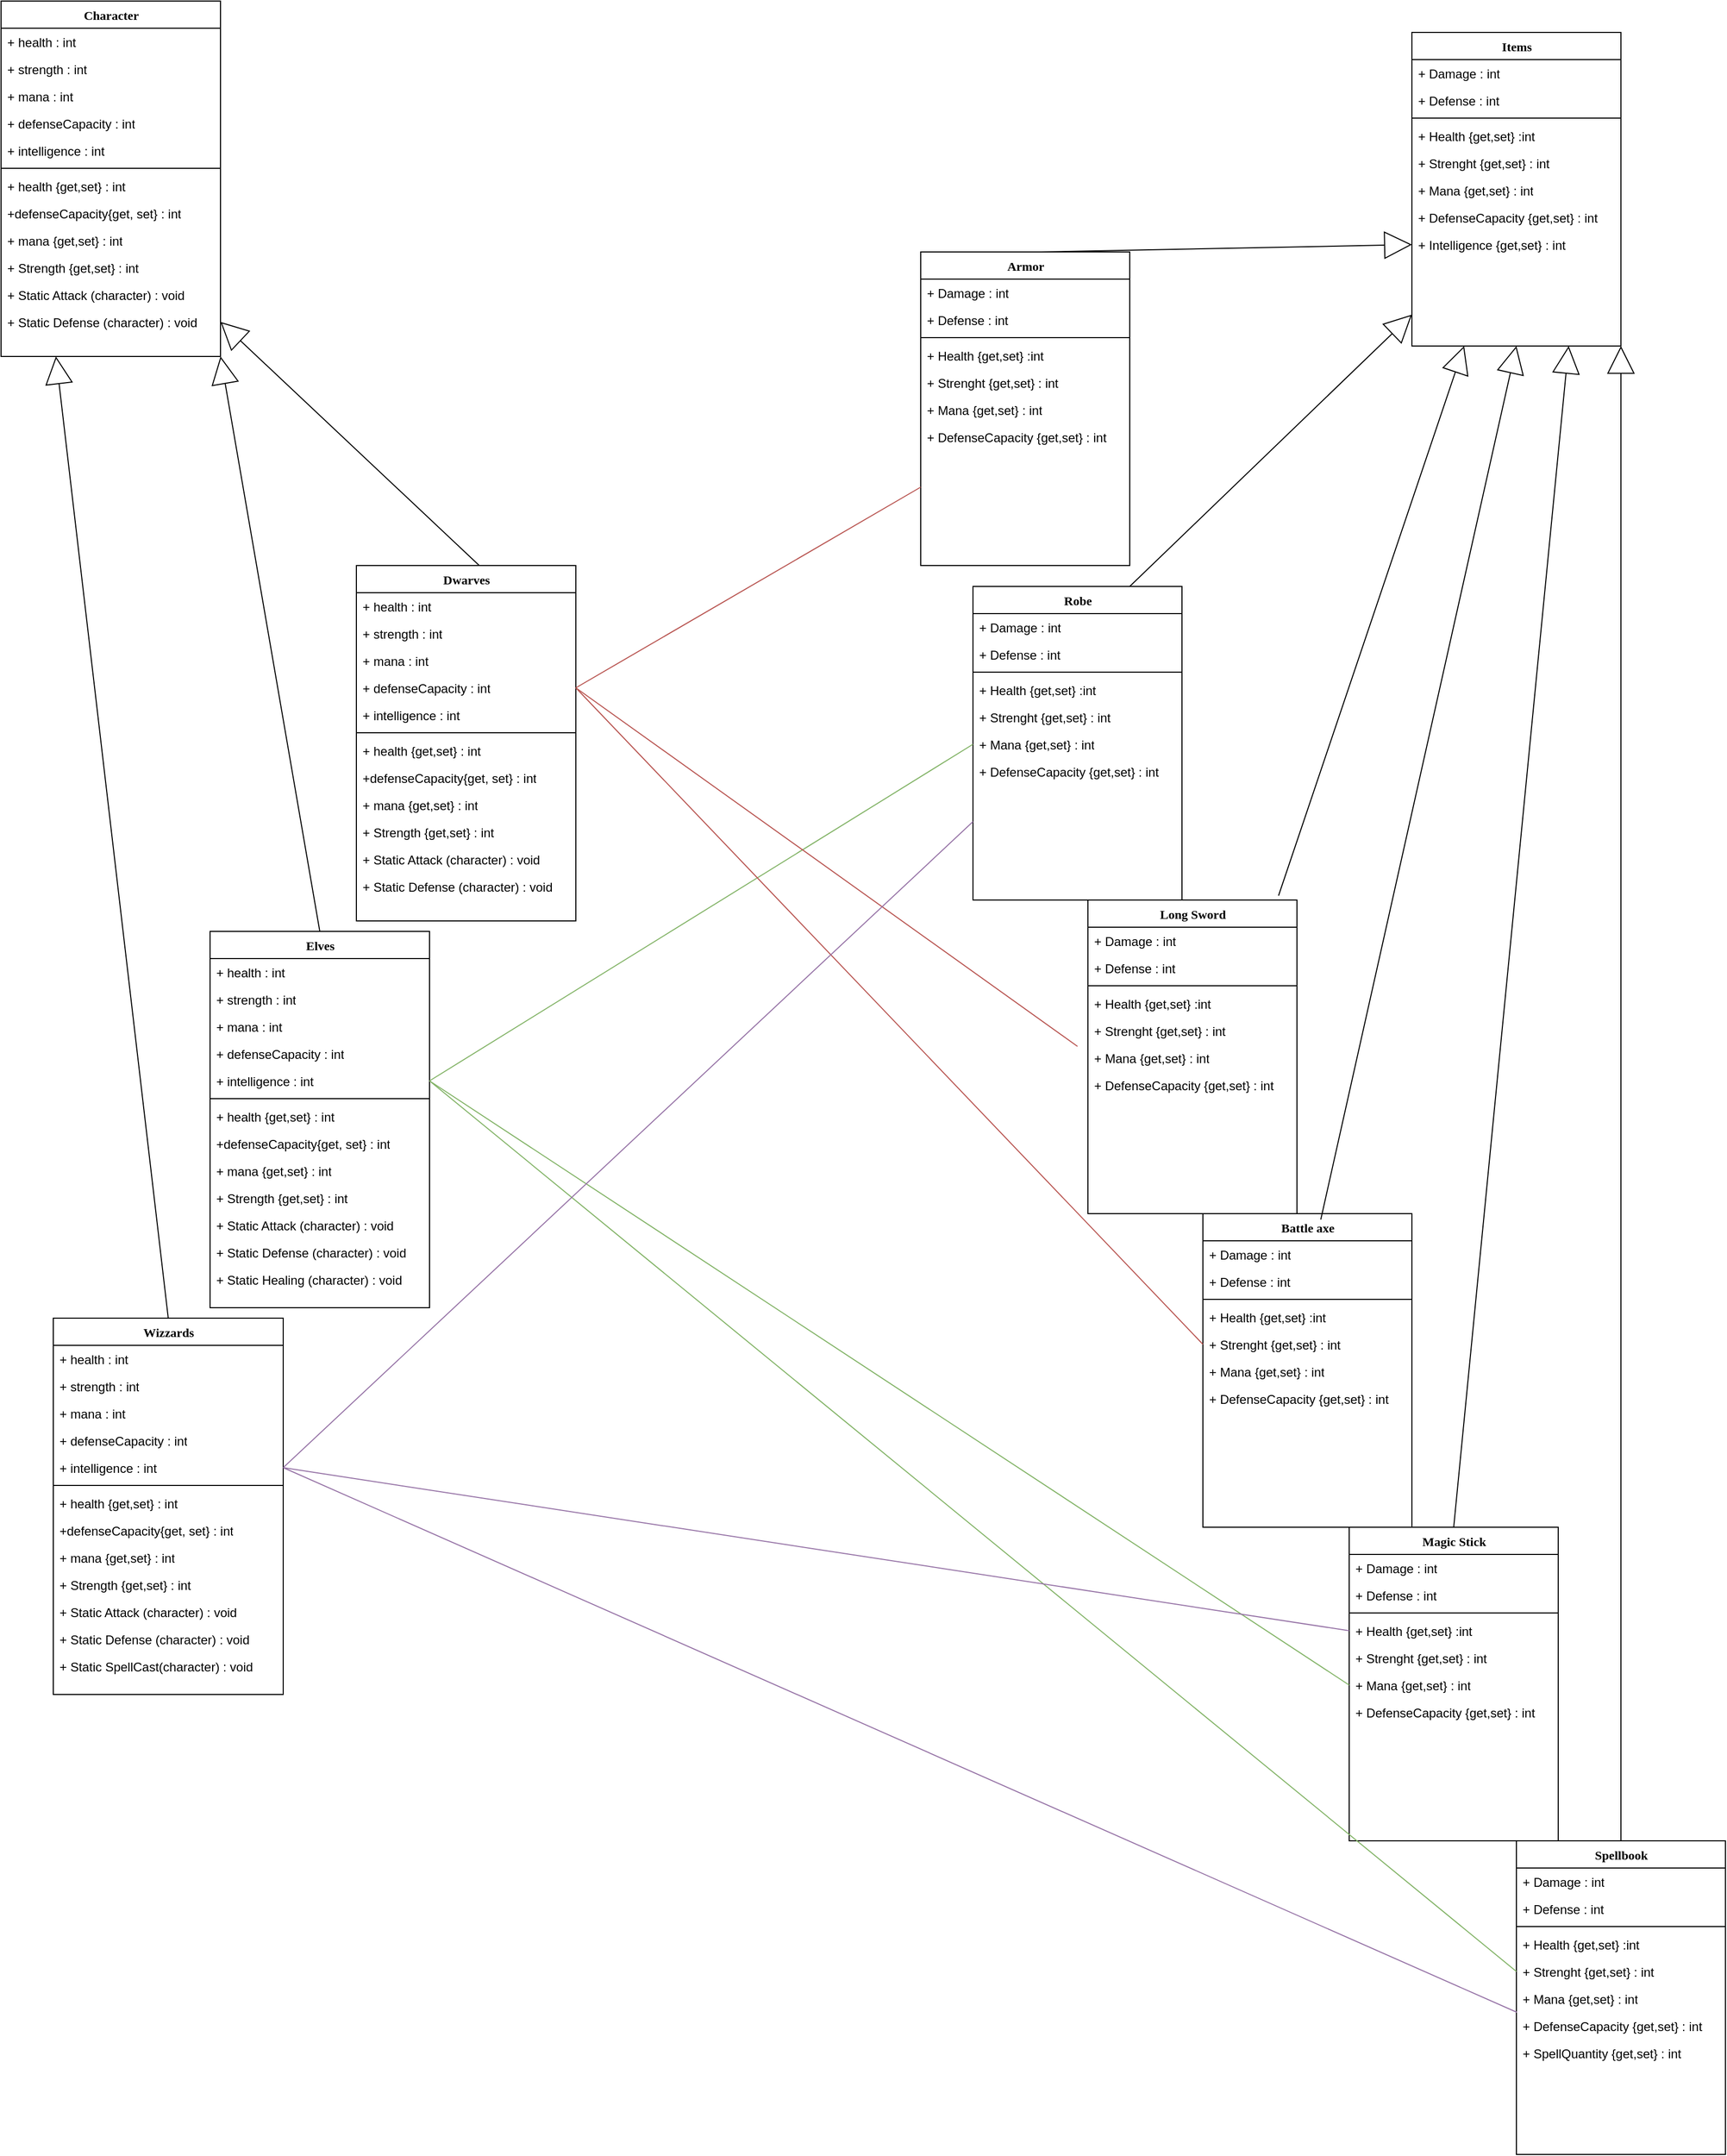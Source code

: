 <mxfile version="17.4.6" type="device"><diagram name="Page-1" id="9f46799a-70d6-7492-0946-bef42562c5a5"><mxGraphModel dx="1662" dy="900" grid="1" gridSize="10" guides="1" tooltips="1" connect="1" arrows="1" fold="1" page="1" pageScale="1" pageWidth="1100" pageHeight="850" background="none" math="0" shadow="0"><root><mxCell id="0"/><mxCell id="1" parent="0"/><mxCell id="78961159f06e98e8-30" value="Character" style="swimlane;html=1;fontStyle=1;align=center;verticalAlign=top;childLayout=stackLayout;horizontal=1;startSize=26;horizontalStack=0;resizeParent=1;resizeLast=0;collapsible=1;marginBottom=0;swimlaneFillColor=#ffffff;rounded=0;shadow=0;comic=0;labelBackgroundColor=none;strokeWidth=1;fillColor=none;fontFamily=Verdana;fontSize=12" parent="1" vertex="1"><mxGeometry x="410" width="210" height="340" as="geometry"/></mxCell><mxCell id="78961159f06e98e8-31" value="+ health : int" style="text;html=1;strokeColor=none;fillColor=none;align=left;verticalAlign=top;spacingLeft=4;spacingRight=4;whiteSpace=wrap;overflow=hidden;rotatable=0;points=[[0,0.5],[1,0.5]];portConstraint=eastwest;" parent="78961159f06e98e8-30" vertex="1"><mxGeometry y="26" width="210" height="26" as="geometry"/></mxCell><mxCell id="78961159f06e98e8-32" value="+ strength : int" style="text;html=1;strokeColor=none;fillColor=none;align=left;verticalAlign=top;spacingLeft=4;spacingRight=4;whiteSpace=wrap;overflow=hidden;rotatable=0;points=[[0,0.5],[1,0.5]];portConstraint=eastwest;" parent="78961159f06e98e8-30" vertex="1"><mxGeometry y="52" width="210" height="26" as="geometry"/></mxCell><mxCell id="78961159f06e98e8-33" value="+ mana : int" style="text;html=1;strokeColor=none;fillColor=none;align=left;verticalAlign=top;spacingLeft=4;spacingRight=4;whiteSpace=wrap;overflow=hidden;rotatable=0;points=[[0,0.5],[1,0.5]];portConstraint=eastwest;" parent="78961159f06e98e8-30" vertex="1"><mxGeometry y="78" width="210" height="26" as="geometry"/></mxCell><mxCell id="78961159f06e98e8-34" value="+ defenseCapacity : int" style="text;html=1;strokeColor=none;fillColor=none;align=left;verticalAlign=top;spacingLeft=4;spacingRight=4;whiteSpace=wrap;overflow=hidden;rotatable=0;points=[[0,0.5],[1,0.5]];portConstraint=eastwest;" parent="78961159f06e98e8-30" vertex="1"><mxGeometry y="104" width="210" height="26" as="geometry"/></mxCell><mxCell id="78961159f06e98e8-36" value="+ intelligence : int" style="text;html=1;strokeColor=none;fillColor=none;align=left;verticalAlign=top;spacingLeft=4;spacingRight=4;whiteSpace=wrap;overflow=hidden;rotatable=0;points=[[0,0.5],[1,0.5]];portConstraint=eastwest;" parent="78961159f06e98e8-30" vertex="1"><mxGeometry y="130" width="210" height="26" as="geometry"/></mxCell><mxCell id="78961159f06e98e8-38" value="" style="line;html=1;strokeWidth=1;fillColor=none;align=left;verticalAlign=middle;spacingTop=-1;spacingLeft=3;spacingRight=3;rotatable=0;labelPosition=right;points=[];portConstraint=eastwest;" parent="78961159f06e98e8-30" vertex="1"><mxGeometry y="156" width="210" height="8" as="geometry"/></mxCell><mxCell id="78961159f06e98e8-39" value="+ health {get,set} : int&lt;br&gt;" style="text;html=1;strokeColor=none;fillColor=none;align=left;verticalAlign=top;spacingLeft=4;spacingRight=4;whiteSpace=wrap;overflow=hidden;rotatable=0;points=[[0,0.5],[1,0.5]];portConstraint=eastwest;" parent="78961159f06e98e8-30" vertex="1"><mxGeometry y="164" width="210" height="26" as="geometry"/></mxCell><mxCell id="78961159f06e98e8-40" value="+defenseCapacity{get, set} : int" style="text;html=1;strokeColor=none;fillColor=none;align=left;verticalAlign=top;spacingLeft=4;spacingRight=4;whiteSpace=wrap;overflow=hidden;rotatable=0;points=[[0,0.5],[1,0.5]];portConstraint=eastwest;" parent="78961159f06e98e8-30" vertex="1"><mxGeometry y="190" width="210" height="26" as="geometry"/></mxCell><mxCell id="78961159f06e98e8-42" value="+ mana {get,set} : int&lt;br&gt;&lt;br&gt;" style="text;html=1;strokeColor=none;fillColor=none;align=left;verticalAlign=top;spacingLeft=4;spacingRight=4;whiteSpace=wrap;overflow=hidden;rotatable=0;points=[[0,0.5],[1,0.5]];portConstraint=eastwest;" parent="78961159f06e98e8-30" vertex="1"><mxGeometry y="216" width="210" height="26" as="geometry"/></mxCell><mxCell id="YYgKOQPNg-uP-i_oKNdl-1" value="+ Strength {get,set} : int" style="text;html=1;strokeColor=none;fillColor=none;align=left;verticalAlign=top;spacingLeft=4;spacingRight=4;whiteSpace=wrap;overflow=hidden;rotatable=0;points=[[0,0.5],[1,0.5]];portConstraint=eastwest;" vertex="1" parent="78961159f06e98e8-30"><mxGeometry y="242" width="210" height="26" as="geometry"/></mxCell><mxCell id="YYgKOQPNg-uP-i_oKNdl-2" value="+ Static Attack (character) : void" style="text;html=1;strokeColor=none;fillColor=none;align=left;verticalAlign=top;spacingLeft=4;spacingRight=4;whiteSpace=wrap;overflow=hidden;rotatable=0;points=[[0,0.5],[1,0.5]];portConstraint=eastwest;" vertex="1" parent="78961159f06e98e8-30"><mxGeometry y="268" width="210" height="26" as="geometry"/></mxCell><mxCell id="YYgKOQPNg-uP-i_oKNdl-3" value="+ Static Defense (character) : void" style="text;html=1;strokeColor=none;fillColor=none;align=left;verticalAlign=top;spacingLeft=4;spacingRight=4;whiteSpace=wrap;overflow=hidden;rotatable=0;points=[[0,0.5],[1,0.5]];portConstraint=eastwest;" vertex="1" parent="78961159f06e98e8-30"><mxGeometry y="294" width="210" height="26" as="geometry"/></mxCell><mxCell id="78961159f06e98e8-56" value="Items" style="swimlane;html=1;fontStyle=1;align=center;verticalAlign=top;childLayout=stackLayout;horizontal=1;startSize=26;horizontalStack=0;resizeParent=1;resizeLast=0;collapsible=1;marginBottom=0;swimlaneFillColor=#ffffff;rounded=0;shadow=0;comic=0;labelBackgroundColor=none;strokeWidth=1;fillColor=none;fontFamily=Verdana;fontSize=12" parent="1" vertex="1"><mxGeometry x="1760" y="30" width="200" height="300" as="geometry"/></mxCell><mxCell id="78961159f06e98e8-57" value="+ Damage : int" style="text;html=1;strokeColor=none;fillColor=none;align=left;verticalAlign=top;spacingLeft=4;spacingRight=4;whiteSpace=wrap;overflow=hidden;rotatable=0;points=[[0,0.5],[1,0.5]];portConstraint=eastwest;" parent="78961159f06e98e8-56" vertex="1"><mxGeometry y="26" width="200" height="26" as="geometry"/></mxCell><mxCell id="78961159f06e98e8-58" value="+ Defense : int" style="text;html=1;strokeColor=none;fillColor=none;align=left;verticalAlign=top;spacingLeft=4;spacingRight=4;whiteSpace=wrap;overflow=hidden;rotatable=0;points=[[0,0.5],[1,0.5]];portConstraint=eastwest;" parent="78961159f06e98e8-56" vertex="1"><mxGeometry y="52" width="200" height="26" as="geometry"/></mxCell><mxCell id="78961159f06e98e8-64" value="" style="line;html=1;strokeWidth=1;fillColor=none;align=left;verticalAlign=middle;spacingTop=-1;spacingLeft=3;spacingRight=3;rotatable=0;labelPosition=right;points=[];portConstraint=eastwest;" parent="78961159f06e98e8-56" vertex="1"><mxGeometry y="78" width="200" height="8" as="geometry"/></mxCell><mxCell id="78961159f06e98e8-65" value="+ Health {get,set} :int" style="text;html=1;strokeColor=none;fillColor=none;align=left;verticalAlign=top;spacingLeft=4;spacingRight=4;whiteSpace=wrap;overflow=hidden;rotatable=0;points=[[0,0.5],[1,0.5]];portConstraint=eastwest;" parent="78961159f06e98e8-56" vertex="1"><mxGeometry y="86" width="200" height="26" as="geometry"/></mxCell><mxCell id="78961159f06e98e8-66" value="+ Strenght {get,set} : int" style="text;html=1;strokeColor=none;fillColor=none;align=left;verticalAlign=top;spacingLeft=4;spacingRight=4;whiteSpace=wrap;overflow=hidden;rotatable=0;points=[[0,0.5],[1,0.5]];portConstraint=eastwest;" parent="78961159f06e98e8-56" vertex="1"><mxGeometry y="112" width="200" height="26" as="geometry"/></mxCell><mxCell id="78961159f06e98e8-68" value="+ Mana {get,set} : int" style="text;html=1;strokeColor=none;fillColor=none;align=left;verticalAlign=top;spacingLeft=4;spacingRight=4;whiteSpace=wrap;overflow=hidden;rotatable=0;points=[[0,0.5],[1,0.5]];portConstraint=eastwest;" parent="78961159f06e98e8-56" vertex="1"><mxGeometry y="138" width="200" height="26" as="geometry"/></mxCell><mxCell id="YYgKOQPNg-uP-i_oKNdl-58" value="+ DefenseCapacity {get,set} : int" style="text;html=1;strokeColor=none;fillColor=none;align=left;verticalAlign=top;spacingLeft=4;spacingRight=4;whiteSpace=wrap;overflow=hidden;rotatable=0;points=[[0,0.5],[1,0.5]];portConstraint=eastwest;" vertex="1" parent="78961159f06e98e8-56"><mxGeometry y="164" width="200" height="26" as="geometry"/></mxCell><mxCell id="YYgKOQPNg-uP-i_oKNdl-108" value="+ Intelligence {get,set} : int" style="text;html=1;strokeColor=none;fillColor=none;align=left;verticalAlign=top;spacingLeft=4;spacingRight=4;whiteSpace=wrap;overflow=hidden;rotatable=0;points=[[0,0.5],[1,0.5]];portConstraint=eastwest;" vertex="1" parent="78961159f06e98e8-56"><mxGeometry y="190" width="200" height="26" as="geometry"/></mxCell><mxCell id="YYgKOQPNg-uP-i_oKNdl-4" value="Wizzards" style="swimlane;html=1;fontStyle=1;align=center;verticalAlign=top;childLayout=stackLayout;horizontal=1;startSize=26;horizontalStack=0;resizeParent=1;resizeLast=0;collapsible=1;marginBottom=0;swimlaneFillColor=#ffffff;rounded=0;shadow=0;comic=0;labelBackgroundColor=none;strokeWidth=1;fillColor=none;fontFamily=Verdana;fontSize=12" vertex="1" parent="1"><mxGeometry x="460" y="1260" width="220" height="360" as="geometry"/></mxCell><mxCell id="YYgKOQPNg-uP-i_oKNdl-5" value="+ health : int" style="text;html=1;strokeColor=none;fillColor=none;align=left;verticalAlign=top;spacingLeft=4;spacingRight=4;whiteSpace=wrap;overflow=hidden;rotatable=0;points=[[0,0.5],[1,0.5]];portConstraint=eastwest;" vertex="1" parent="YYgKOQPNg-uP-i_oKNdl-4"><mxGeometry y="26" width="220" height="26" as="geometry"/></mxCell><mxCell id="YYgKOQPNg-uP-i_oKNdl-6" value="+ strength : int" style="text;html=1;strokeColor=none;fillColor=none;align=left;verticalAlign=top;spacingLeft=4;spacingRight=4;whiteSpace=wrap;overflow=hidden;rotatable=0;points=[[0,0.5],[1,0.5]];portConstraint=eastwest;" vertex="1" parent="YYgKOQPNg-uP-i_oKNdl-4"><mxGeometry y="52" width="220" height="26" as="geometry"/></mxCell><mxCell id="YYgKOQPNg-uP-i_oKNdl-7" value="+ mana : int" style="text;html=1;strokeColor=none;fillColor=none;align=left;verticalAlign=top;spacingLeft=4;spacingRight=4;whiteSpace=wrap;overflow=hidden;rotatable=0;points=[[0,0.5],[1,0.5]];portConstraint=eastwest;" vertex="1" parent="YYgKOQPNg-uP-i_oKNdl-4"><mxGeometry y="78" width="220" height="26" as="geometry"/></mxCell><mxCell id="YYgKOQPNg-uP-i_oKNdl-8" value="+ defenseCapacity : int" style="text;html=1;strokeColor=none;fillColor=none;align=left;verticalAlign=top;spacingLeft=4;spacingRight=4;whiteSpace=wrap;overflow=hidden;rotatable=0;points=[[0,0.5],[1,0.5]];portConstraint=eastwest;" vertex="1" parent="YYgKOQPNg-uP-i_oKNdl-4"><mxGeometry y="104" width="220" height="26" as="geometry"/></mxCell><mxCell id="YYgKOQPNg-uP-i_oKNdl-9" value="+ intelligence : int" style="text;html=1;strokeColor=none;fillColor=none;align=left;verticalAlign=top;spacingLeft=4;spacingRight=4;whiteSpace=wrap;overflow=hidden;rotatable=0;points=[[0,0.5],[1,0.5]];portConstraint=eastwest;" vertex="1" parent="YYgKOQPNg-uP-i_oKNdl-4"><mxGeometry y="130" width="220" height="26" as="geometry"/></mxCell><mxCell id="YYgKOQPNg-uP-i_oKNdl-10" value="" style="line;html=1;strokeWidth=1;fillColor=none;align=left;verticalAlign=middle;spacingTop=-1;spacingLeft=3;spacingRight=3;rotatable=0;labelPosition=right;points=[];portConstraint=eastwest;" vertex="1" parent="YYgKOQPNg-uP-i_oKNdl-4"><mxGeometry y="156" width="220" height="8" as="geometry"/></mxCell><mxCell id="YYgKOQPNg-uP-i_oKNdl-11" value="+ health {get,set} : int&lt;br&gt;" style="text;html=1;strokeColor=none;fillColor=none;align=left;verticalAlign=top;spacingLeft=4;spacingRight=4;whiteSpace=wrap;overflow=hidden;rotatable=0;points=[[0,0.5],[1,0.5]];portConstraint=eastwest;" vertex="1" parent="YYgKOQPNg-uP-i_oKNdl-4"><mxGeometry y="164" width="220" height="26" as="geometry"/></mxCell><mxCell id="YYgKOQPNg-uP-i_oKNdl-12" value="+defenseCapacity{get, set} : int" style="text;html=1;strokeColor=none;fillColor=none;align=left;verticalAlign=top;spacingLeft=4;spacingRight=4;whiteSpace=wrap;overflow=hidden;rotatable=0;points=[[0,0.5],[1,0.5]];portConstraint=eastwest;" vertex="1" parent="YYgKOQPNg-uP-i_oKNdl-4"><mxGeometry y="190" width="220" height="26" as="geometry"/></mxCell><mxCell id="YYgKOQPNg-uP-i_oKNdl-13" value="+ mana {get,set} : int&lt;br&gt;&lt;br&gt;" style="text;html=1;strokeColor=none;fillColor=none;align=left;verticalAlign=top;spacingLeft=4;spacingRight=4;whiteSpace=wrap;overflow=hidden;rotatable=0;points=[[0,0.5],[1,0.5]];portConstraint=eastwest;" vertex="1" parent="YYgKOQPNg-uP-i_oKNdl-4"><mxGeometry y="216" width="220" height="26" as="geometry"/></mxCell><mxCell id="YYgKOQPNg-uP-i_oKNdl-14" value="+ Strength {get,set} : int" style="text;html=1;strokeColor=none;fillColor=none;align=left;verticalAlign=top;spacingLeft=4;spacingRight=4;whiteSpace=wrap;overflow=hidden;rotatable=0;points=[[0,0.5],[1,0.5]];portConstraint=eastwest;" vertex="1" parent="YYgKOQPNg-uP-i_oKNdl-4"><mxGeometry y="242" width="220" height="26" as="geometry"/></mxCell><mxCell id="YYgKOQPNg-uP-i_oKNdl-15" value="+ Static Attack (character) : void" style="text;html=1;strokeColor=none;fillColor=none;align=left;verticalAlign=top;spacingLeft=4;spacingRight=4;whiteSpace=wrap;overflow=hidden;rotatable=0;points=[[0,0.5],[1,0.5]];portConstraint=eastwest;" vertex="1" parent="YYgKOQPNg-uP-i_oKNdl-4"><mxGeometry y="268" width="220" height="26" as="geometry"/></mxCell><mxCell id="YYgKOQPNg-uP-i_oKNdl-16" value="+ Static Defense (character) : void" style="text;html=1;strokeColor=none;fillColor=none;align=left;verticalAlign=top;spacingLeft=4;spacingRight=4;whiteSpace=wrap;overflow=hidden;rotatable=0;points=[[0,0.5],[1,0.5]];portConstraint=eastwest;" vertex="1" parent="YYgKOQPNg-uP-i_oKNdl-4"><mxGeometry y="294" width="220" height="26" as="geometry"/></mxCell><mxCell id="YYgKOQPNg-uP-i_oKNdl-57" value="+ Static SpellCast(character) : void" style="text;html=1;strokeColor=none;fillColor=none;align=left;verticalAlign=top;spacingLeft=4;spacingRight=4;whiteSpace=wrap;overflow=hidden;rotatable=0;points=[[0,0.5],[1,0.5]];portConstraint=eastwest;" vertex="1" parent="YYgKOQPNg-uP-i_oKNdl-4"><mxGeometry y="320" width="220" height="26" as="geometry"/></mxCell><mxCell id="YYgKOQPNg-uP-i_oKNdl-17" value="Elves" style="swimlane;html=1;fontStyle=1;align=center;verticalAlign=top;childLayout=stackLayout;horizontal=1;startSize=26;horizontalStack=0;resizeParent=1;resizeLast=0;collapsible=1;marginBottom=0;swimlaneFillColor=#ffffff;rounded=0;shadow=0;comic=0;labelBackgroundColor=none;strokeWidth=1;fillColor=none;fontFamily=Verdana;fontSize=12" vertex="1" parent="1"><mxGeometry x="610" y="890" width="210" height="360" as="geometry"/></mxCell><mxCell id="YYgKOQPNg-uP-i_oKNdl-18" value="+ health : int" style="text;html=1;strokeColor=none;fillColor=none;align=left;verticalAlign=top;spacingLeft=4;spacingRight=4;whiteSpace=wrap;overflow=hidden;rotatable=0;points=[[0,0.5],[1,0.5]];portConstraint=eastwest;" vertex="1" parent="YYgKOQPNg-uP-i_oKNdl-17"><mxGeometry y="26" width="210" height="26" as="geometry"/></mxCell><mxCell id="YYgKOQPNg-uP-i_oKNdl-19" value="+ strength : int" style="text;html=1;strokeColor=none;fillColor=none;align=left;verticalAlign=top;spacingLeft=4;spacingRight=4;whiteSpace=wrap;overflow=hidden;rotatable=0;points=[[0,0.5],[1,0.5]];portConstraint=eastwest;" vertex="1" parent="YYgKOQPNg-uP-i_oKNdl-17"><mxGeometry y="52" width="210" height="26" as="geometry"/></mxCell><mxCell id="YYgKOQPNg-uP-i_oKNdl-20" value="+ mana : int" style="text;html=1;strokeColor=none;fillColor=none;align=left;verticalAlign=top;spacingLeft=4;spacingRight=4;whiteSpace=wrap;overflow=hidden;rotatable=0;points=[[0,0.5],[1,0.5]];portConstraint=eastwest;" vertex="1" parent="YYgKOQPNg-uP-i_oKNdl-17"><mxGeometry y="78" width="210" height="26" as="geometry"/></mxCell><mxCell id="YYgKOQPNg-uP-i_oKNdl-21" value="+ defenseCapacity : int" style="text;html=1;strokeColor=none;fillColor=none;align=left;verticalAlign=top;spacingLeft=4;spacingRight=4;whiteSpace=wrap;overflow=hidden;rotatable=0;points=[[0,0.5],[1,0.5]];portConstraint=eastwest;" vertex="1" parent="YYgKOQPNg-uP-i_oKNdl-17"><mxGeometry y="104" width="210" height="26" as="geometry"/></mxCell><mxCell id="YYgKOQPNg-uP-i_oKNdl-22" value="+ intelligence : int" style="text;html=1;strokeColor=none;fillColor=none;align=left;verticalAlign=top;spacingLeft=4;spacingRight=4;whiteSpace=wrap;overflow=hidden;rotatable=0;points=[[0,0.5],[1,0.5]];portConstraint=eastwest;" vertex="1" parent="YYgKOQPNg-uP-i_oKNdl-17"><mxGeometry y="130" width="210" height="26" as="geometry"/></mxCell><mxCell id="YYgKOQPNg-uP-i_oKNdl-23" value="" style="line;html=1;strokeWidth=1;fillColor=none;align=left;verticalAlign=middle;spacingTop=-1;spacingLeft=3;spacingRight=3;rotatable=0;labelPosition=right;points=[];portConstraint=eastwest;" vertex="1" parent="YYgKOQPNg-uP-i_oKNdl-17"><mxGeometry y="156" width="210" height="8" as="geometry"/></mxCell><mxCell id="YYgKOQPNg-uP-i_oKNdl-24" value="+ health {get,set} : int&lt;br&gt;" style="text;html=1;strokeColor=none;fillColor=none;align=left;verticalAlign=top;spacingLeft=4;spacingRight=4;whiteSpace=wrap;overflow=hidden;rotatable=0;points=[[0,0.5],[1,0.5]];portConstraint=eastwest;" vertex="1" parent="YYgKOQPNg-uP-i_oKNdl-17"><mxGeometry y="164" width="210" height="26" as="geometry"/></mxCell><mxCell id="YYgKOQPNg-uP-i_oKNdl-25" value="+defenseCapacity{get, set} : int" style="text;html=1;strokeColor=none;fillColor=none;align=left;verticalAlign=top;spacingLeft=4;spacingRight=4;whiteSpace=wrap;overflow=hidden;rotatable=0;points=[[0,0.5],[1,0.5]];portConstraint=eastwest;" vertex="1" parent="YYgKOQPNg-uP-i_oKNdl-17"><mxGeometry y="190" width="210" height="26" as="geometry"/></mxCell><mxCell id="YYgKOQPNg-uP-i_oKNdl-26" value="+ mana {get,set} : int&lt;br&gt;&lt;br&gt;" style="text;html=1;strokeColor=none;fillColor=none;align=left;verticalAlign=top;spacingLeft=4;spacingRight=4;whiteSpace=wrap;overflow=hidden;rotatable=0;points=[[0,0.5],[1,0.5]];portConstraint=eastwest;" vertex="1" parent="YYgKOQPNg-uP-i_oKNdl-17"><mxGeometry y="216" width="210" height="26" as="geometry"/></mxCell><mxCell id="YYgKOQPNg-uP-i_oKNdl-27" value="+ Strength {get,set} : int" style="text;html=1;strokeColor=none;fillColor=none;align=left;verticalAlign=top;spacingLeft=4;spacingRight=4;whiteSpace=wrap;overflow=hidden;rotatable=0;points=[[0,0.5],[1,0.5]];portConstraint=eastwest;" vertex="1" parent="YYgKOQPNg-uP-i_oKNdl-17"><mxGeometry y="242" width="210" height="26" as="geometry"/></mxCell><mxCell id="YYgKOQPNg-uP-i_oKNdl-28" value="+ Static Attack (character) : void" style="text;html=1;strokeColor=none;fillColor=none;align=left;verticalAlign=top;spacingLeft=4;spacingRight=4;whiteSpace=wrap;overflow=hidden;rotatable=0;points=[[0,0.5],[1,0.5]];portConstraint=eastwest;" vertex="1" parent="YYgKOQPNg-uP-i_oKNdl-17"><mxGeometry y="268" width="210" height="26" as="geometry"/></mxCell><mxCell id="YYgKOQPNg-uP-i_oKNdl-29" value="+ Static Defense (character) : void" style="text;html=1;strokeColor=none;fillColor=none;align=left;verticalAlign=top;spacingLeft=4;spacingRight=4;whiteSpace=wrap;overflow=hidden;rotatable=0;points=[[0,0.5],[1,0.5]];portConstraint=eastwest;" vertex="1" parent="YYgKOQPNg-uP-i_oKNdl-17"><mxGeometry y="294" width="210" height="26" as="geometry"/></mxCell><mxCell id="YYgKOQPNg-uP-i_oKNdl-56" value="+ Static Healing (character) : void" style="text;html=1;strokeColor=none;fillColor=none;align=left;verticalAlign=top;spacingLeft=4;spacingRight=4;whiteSpace=wrap;overflow=hidden;rotatable=0;points=[[0,0.5],[1,0.5]];portConstraint=eastwest;" vertex="1" parent="YYgKOQPNg-uP-i_oKNdl-17"><mxGeometry y="320" width="210" height="26" as="geometry"/></mxCell><mxCell id="YYgKOQPNg-uP-i_oKNdl-30" value="Dwarves" style="swimlane;html=1;fontStyle=1;align=center;verticalAlign=top;childLayout=stackLayout;horizontal=1;startSize=26;horizontalStack=0;resizeParent=1;resizeLast=0;collapsible=1;marginBottom=0;swimlaneFillColor=#ffffff;rounded=0;shadow=0;comic=0;labelBackgroundColor=none;strokeWidth=1;fillColor=none;fontFamily=Verdana;fontSize=12" vertex="1" parent="1"><mxGeometry x="750" y="540" width="210" height="340" as="geometry"/></mxCell><mxCell id="YYgKOQPNg-uP-i_oKNdl-31" value="+ health : int" style="text;html=1;strokeColor=none;fillColor=none;align=left;verticalAlign=top;spacingLeft=4;spacingRight=4;whiteSpace=wrap;overflow=hidden;rotatable=0;points=[[0,0.5],[1,0.5]];portConstraint=eastwest;" vertex="1" parent="YYgKOQPNg-uP-i_oKNdl-30"><mxGeometry y="26" width="210" height="26" as="geometry"/></mxCell><mxCell id="YYgKOQPNg-uP-i_oKNdl-32" value="+ strength : int" style="text;html=1;strokeColor=none;fillColor=none;align=left;verticalAlign=top;spacingLeft=4;spacingRight=4;whiteSpace=wrap;overflow=hidden;rotatable=0;points=[[0,0.5],[1,0.5]];portConstraint=eastwest;" vertex="1" parent="YYgKOQPNg-uP-i_oKNdl-30"><mxGeometry y="52" width="210" height="26" as="geometry"/></mxCell><mxCell id="YYgKOQPNg-uP-i_oKNdl-33" value="+ mana : int" style="text;html=1;strokeColor=none;fillColor=none;align=left;verticalAlign=top;spacingLeft=4;spacingRight=4;whiteSpace=wrap;overflow=hidden;rotatable=0;points=[[0,0.5],[1,0.5]];portConstraint=eastwest;" vertex="1" parent="YYgKOQPNg-uP-i_oKNdl-30"><mxGeometry y="78" width="210" height="26" as="geometry"/></mxCell><mxCell id="YYgKOQPNg-uP-i_oKNdl-34" value="+ defenseCapacity : int" style="text;html=1;strokeColor=none;fillColor=none;align=left;verticalAlign=top;spacingLeft=4;spacingRight=4;whiteSpace=wrap;overflow=hidden;rotatable=0;points=[[0,0.5],[1,0.5]];portConstraint=eastwest;" vertex="1" parent="YYgKOQPNg-uP-i_oKNdl-30"><mxGeometry y="104" width="210" height="26" as="geometry"/></mxCell><mxCell id="YYgKOQPNg-uP-i_oKNdl-35" value="+ intelligence : int" style="text;html=1;strokeColor=none;fillColor=none;align=left;verticalAlign=top;spacingLeft=4;spacingRight=4;whiteSpace=wrap;overflow=hidden;rotatable=0;points=[[0,0.5],[1,0.5]];portConstraint=eastwest;" vertex="1" parent="YYgKOQPNg-uP-i_oKNdl-30"><mxGeometry y="130" width="210" height="26" as="geometry"/></mxCell><mxCell id="YYgKOQPNg-uP-i_oKNdl-36" value="" style="line;html=1;strokeWidth=1;fillColor=none;align=left;verticalAlign=middle;spacingTop=-1;spacingLeft=3;spacingRight=3;rotatable=0;labelPosition=right;points=[];portConstraint=eastwest;" vertex="1" parent="YYgKOQPNg-uP-i_oKNdl-30"><mxGeometry y="156" width="210" height="8" as="geometry"/></mxCell><mxCell id="YYgKOQPNg-uP-i_oKNdl-37" value="+ health {get,set} : int&lt;br&gt;" style="text;html=1;strokeColor=none;fillColor=none;align=left;verticalAlign=top;spacingLeft=4;spacingRight=4;whiteSpace=wrap;overflow=hidden;rotatable=0;points=[[0,0.5],[1,0.5]];portConstraint=eastwest;" vertex="1" parent="YYgKOQPNg-uP-i_oKNdl-30"><mxGeometry y="164" width="210" height="26" as="geometry"/></mxCell><mxCell id="YYgKOQPNg-uP-i_oKNdl-38" value="+defenseCapacity{get, set} : int" style="text;html=1;strokeColor=none;fillColor=none;align=left;verticalAlign=top;spacingLeft=4;spacingRight=4;whiteSpace=wrap;overflow=hidden;rotatable=0;points=[[0,0.5],[1,0.5]];portConstraint=eastwest;" vertex="1" parent="YYgKOQPNg-uP-i_oKNdl-30"><mxGeometry y="190" width="210" height="26" as="geometry"/></mxCell><mxCell id="YYgKOQPNg-uP-i_oKNdl-39" value="+ mana {get,set} : int&lt;br&gt;&lt;br&gt;" style="text;html=1;strokeColor=none;fillColor=none;align=left;verticalAlign=top;spacingLeft=4;spacingRight=4;whiteSpace=wrap;overflow=hidden;rotatable=0;points=[[0,0.5],[1,0.5]];portConstraint=eastwest;" vertex="1" parent="YYgKOQPNg-uP-i_oKNdl-30"><mxGeometry y="216" width="210" height="26" as="geometry"/></mxCell><mxCell id="YYgKOQPNg-uP-i_oKNdl-40" value="+ Strength {get,set} : int" style="text;html=1;strokeColor=none;fillColor=none;align=left;verticalAlign=top;spacingLeft=4;spacingRight=4;whiteSpace=wrap;overflow=hidden;rotatable=0;points=[[0,0.5],[1,0.5]];portConstraint=eastwest;" vertex="1" parent="YYgKOQPNg-uP-i_oKNdl-30"><mxGeometry y="242" width="210" height="26" as="geometry"/></mxCell><mxCell id="YYgKOQPNg-uP-i_oKNdl-41" value="+ Static Attack (character) : void" style="text;html=1;strokeColor=none;fillColor=none;align=left;verticalAlign=top;spacingLeft=4;spacingRight=4;whiteSpace=wrap;overflow=hidden;rotatable=0;points=[[0,0.5],[1,0.5]];portConstraint=eastwest;" vertex="1" parent="YYgKOQPNg-uP-i_oKNdl-30"><mxGeometry y="268" width="210" height="26" as="geometry"/></mxCell><mxCell id="YYgKOQPNg-uP-i_oKNdl-42" value="+ Static Defense (character) : void" style="text;html=1;strokeColor=none;fillColor=none;align=left;verticalAlign=top;spacingLeft=4;spacingRight=4;whiteSpace=wrap;overflow=hidden;rotatable=0;points=[[0,0.5],[1,0.5]];portConstraint=eastwest;" vertex="1" parent="YYgKOQPNg-uP-i_oKNdl-30"><mxGeometry y="294" width="210" height="26" as="geometry"/></mxCell><mxCell id="YYgKOQPNg-uP-i_oKNdl-59" value="Armor" style="swimlane;html=1;fontStyle=1;align=center;verticalAlign=top;childLayout=stackLayout;horizontal=1;startSize=26;horizontalStack=0;resizeParent=1;resizeLast=0;collapsible=1;marginBottom=0;swimlaneFillColor=#ffffff;rounded=0;shadow=0;comic=0;labelBackgroundColor=none;strokeWidth=1;fillColor=none;fontFamily=Verdana;fontSize=12" vertex="1" parent="1"><mxGeometry x="1290" y="240" width="200" height="300" as="geometry"/></mxCell><mxCell id="YYgKOQPNg-uP-i_oKNdl-60" value="+ Damage : int" style="text;html=1;strokeColor=none;fillColor=none;align=left;verticalAlign=top;spacingLeft=4;spacingRight=4;whiteSpace=wrap;overflow=hidden;rotatable=0;points=[[0,0.5],[1,0.5]];portConstraint=eastwest;" vertex="1" parent="YYgKOQPNg-uP-i_oKNdl-59"><mxGeometry y="26" width="200" height="26" as="geometry"/></mxCell><mxCell id="YYgKOQPNg-uP-i_oKNdl-61" value="+ Defense : int" style="text;html=1;strokeColor=none;fillColor=none;align=left;verticalAlign=top;spacingLeft=4;spacingRight=4;whiteSpace=wrap;overflow=hidden;rotatable=0;points=[[0,0.5],[1,0.5]];portConstraint=eastwest;" vertex="1" parent="YYgKOQPNg-uP-i_oKNdl-59"><mxGeometry y="52" width="200" height="26" as="geometry"/></mxCell><mxCell id="YYgKOQPNg-uP-i_oKNdl-62" value="" style="line;html=1;strokeWidth=1;fillColor=none;align=left;verticalAlign=middle;spacingTop=-1;spacingLeft=3;spacingRight=3;rotatable=0;labelPosition=right;points=[];portConstraint=eastwest;" vertex="1" parent="YYgKOQPNg-uP-i_oKNdl-59"><mxGeometry y="78" width="200" height="8" as="geometry"/></mxCell><mxCell id="YYgKOQPNg-uP-i_oKNdl-63" value="+ Health {get,set} :int" style="text;html=1;strokeColor=none;fillColor=none;align=left;verticalAlign=top;spacingLeft=4;spacingRight=4;whiteSpace=wrap;overflow=hidden;rotatable=0;points=[[0,0.5],[1,0.5]];portConstraint=eastwest;" vertex="1" parent="YYgKOQPNg-uP-i_oKNdl-59"><mxGeometry y="86" width="200" height="26" as="geometry"/></mxCell><mxCell id="YYgKOQPNg-uP-i_oKNdl-64" value="+ Strenght {get,set} : int" style="text;html=1;strokeColor=none;fillColor=none;align=left;verticalAlign=top;spacingLeft=4;spacingRight=4;whiteSpace=wrap;overflow=hidden;rotatable=0;points=[[0,0.5],[1,0.5]];portConstraint=eastwest;" vertex="1" parent="YYgKOQPNg-uP-i_oKNdl-59"><mxGeometry y="112" width="200" height="26" as="geometry"/></mxCell><mxCell id="YYgKOQPNg-uP-i_oKNdl-65" value="+ Mana {get,set} : int" style="text;html=1;strokeColor=none;fillColor=none;align=left;verticalAlign=top;spacingLeft=4;spacingRight=4;whiteSpace=wrap;overflow=hidden;rotatable=0;points=[[0,0.5],[1,0.5]];portConstraint=eastwest;" vertex="1" parent="YYgKOQPNg-uP-i_oKNdl-59"><mxGeometry y="138" width="200" height="26" as="geometry"/></mxCell><mxCell id="YYgKOQPNg-uP-i_oKNdl-66" value="+ DefenseCapacity {get,set} : int" style="text;html=1;strokeColor=none;fillColor=none;align=left;verticalAlign=top;spacingLeft=4;spacingRight=4;whiteSpace=wrap;overflow=hidden;rotatable=0;points=[[0,0.5],[1,0.5]];portConstraint=eastwest;" vertex="1" parent="YYgKOQPNg-uP-i_oKNdl-59"><mxGeometry y="164" width="200" height="26" as="geometry"/></mxCell><mxCell id="YYgKOQPNg-uP-i_oKNdl-67" value="Robe" style="swimlane;html=1;fontStyle=1;align=center;verticalAlign=top;childLayout=stackLayout;horizontal=1;startSize=26;horizontalStack=0;resizeParent=1;resizeLast=0;collapsible=1;marginBottom=0;swimlaneFillColor=#ffffff;rounded=0;shadow=0;comic=0;labelBackgroundColor=none;strokeWidth=1;fillColor=none;fontFamily=Verdana;fontSize=12" vertex="1" parent="1"><mxGeometry x="1340" y="560" width="200" height="300" as="geometry"/></mxCell><mxCell id="YYgKOQPNg-uP-i_oKNdl-68" value="+ Damage : int" style="text;html=1;strokeColor=none;fillColor=none;align=left;verticalAlign=top;spacingLeft=4;spacingRight=4;whiteSpace=wrap;overflow=hidden;rotatable=0;points=[[0,0.5],[1,0.5]];portConstraint=eastwest;" vertex="1" parent="YYgKOQPNg-uP-i_oKNdl-67"><mxGeometry y="26" width="200" height="26" as="geometry"/></mxCell><mxCell id="YYgKOQPNg-uP-i_oKNdl-69" value="+ Defense : int" style="text;html=1;strokeColor=none;fillColor=none;align=left;verticalAlign=top;spacingLeft=4;spacingRight=4;whiteSpace=wrap;overflow=hidden;rotatable=0;points=[[0,0.5],[1,0.5]];portConstraint=eastwest;" vertex="1" parent="YYgKOQPNg-uP-i_oKNdl-67"><mxGeometry y="52" width="200" height="26" as="geometry"/></mxCell><mxCell id="YYgKOQPNg-uP-i_oKNdl-70" value="" style="line;html=1;strokeWidth=1;fillColor=none;align=left;verticalAlign=middle;spacingTop=-1;spacingLeft=3;spacingRight=3;rotatable=0;labelPosition=right;points=[];portConstraint=eastwest;" vertex="1" parent="YYgKOQPNg-uP-i_oKNdl-67"><mxGeometry y="78" width="200" height="8" as="geometry"/></mxCell><mxCell id="YYgKOQPNg-uP-i_oKNdl-71" value="+ Health {get,set} :int" style="text;html=1;strokeColor=none;fillColor=none;align=left;verticalAlign=top;spacingLeft=4;spacingRight=4;whiteSpace=wrap;overflow=hidden;rotatable=0;points=[[0,0.5],[1,0.5]];portConstraint=eastwest;" vertex="1" parent="YYgKOQPNg-uP-i_oKNdl-67"><mxGeometry y="86" width="200" height="26" as="geometry"/></mxCell><mxCell id="YYgKOQPNg-uP-i_oKNdl-72" value="+ Strenght {get,set} : int" style="text;html=1;strokeColor=none;fillColor=none;align=left;verticalAlign=top;spacingLeft=4;spacingRight=4;whiteSpace=wrap;overflow=hidden;rotatable=0;points=[[0,0.5],[1,0.5]];portConstraint=eastwest;" vertex="1" parent="YYgKOQPNg-uP-i_oKNdl-67"><mxGeometry y="112" width="200" height="26" as="geometry"/></mxCell><mxCell id="YYgKOQPNg-uP-i_oKNdl-73" value="+ Mana {get,set} : int" style="text;html=1;strokeColor=none;fillColor=none;align=left;verticalAlign=top;spacingLeft=4;spacingRight=4;whiteSpace=wrap;overflow=hidden;rotatable=0;points=[[0,0.5],[1,0.5]];portConstraint=eastwest;" vertex="1" parent="YYgKOQPNg-uP-i_oKNdl-67"><mxGeometry y="138" width="200" height="26" as="geometry"/></mxCell><mxCell id="YYgKOQPNg-uP-i_oKNdl-74" value="+ DefenseCapacity {get,set} : int" style="text;html=1;strokeColor=none;fillColor=none;align=left;verticalAlign=top;spacingLeft=4;spacingRight=4;whiteSpace=wrap;overflow=hidden;rotatable=0;points=[[0,0.5],[1,0.5]];portConstraint=eastwest;" vertex="1" parent="YYgKOQPNg-uP-i_oKNdl-67"><mxGeometry y="164" width="200" height="26" as="geometry"/></mxCell><mxCell id="YYgKOQPNg-uP-i_oKNdl-75" value="Long Sword" style="swimlane;html=1;fontStyle=1;align=center;verticalAlign=top;childLayout=stackLayout;horizontal=1;startSize=26;horizontalStack=0;resizeParent=1;resizeLast=0;collapsible=1;marginBottom=0;swimlaneFillColor=#ffffff;rounded=0;shadow=0;comic=0;labelBackgroundColor=none;strokeWidth=1;fillColor=none;fontFamily=Verdana;fontSize=12" vertex="1" parent="1"><mxGeometry x="1450" y="860" width="200" height="300" as="geometry"/></mxCell><mxCell id="YYgKOQPNg-uP-i_oKNdl-76" value="+ Damage : int" style="text;html=1;strokeColor=none;fillColor=none;align=left;verticalAlign=top;spacingLeft=4;spacingRight=4;whiteSpace=wrap;overflow=hidden;rotatable=0;points=[[0,0.5],[1,0.5]];portConstraint=eastwest;" vertex="1" parent="YYgKOQPNg-uP-i_oKNdl-75"><mxGeometry y="26" width="200" height="26" as="geometry"/></mxCell><mxCell id="YYgKOQPNg-uP-i_oKNdl-77" value="+ Defense : int" style="text;html=1;strokeColor=none;fillColor=none;align=left;verticalAlign=top;spacingLeft=4;spacingRight=4;whiteSpace=wrap;overflow=hidden;rotatable=0;points=[[0,0.5],[1,0.5]];portConstraint=eastwest;" vertex="1" parent="YYgKOQPNg-uP-i_oKNdl-75"><mxGeometry y="52" width="200" height="26" as="geometry"/></mxCell><mxCell id="YYgKOQPNg-uP-i_oKNdl-78" value="" style="line;html=1;strokeWidth=1;fillColor=none;align=left;verticalAlign=middle;spacingTop=-1;spacingLeft=3;spacingRight=3;rotatable=0;labelPosition=right;points=[];portConstraint=eastwest;" vertex="1" parent="YYgKOQPNg-uP-i_oKNdl-75"><mxGeometry y="78" width="200" height="8" as="geometry"/></mxCell><mxCell id="YYgKOQPNg-uP-i_oKNdl-79" value="+ Health {get,set} :int" style="text;html=1;strokeColor=none;fillColor=none;align=left;verticalAlign=top;spacingLeft=4;spacingRight=4;whiteSpace=wrap;overflow=hidden;rotatable=0;points=[[0,0.5],[1,0.5]];portConstraint=eastwest;" vertex="1" parent="YYgKOQPNg-uP-i_oKNdl-75"><mxGeometry y="86" width="200" height="26" as="geometry"/></mxCell><mxCell id="YYgKOQPNg-uP-i_oKNdl-80" value="+ Strenght {get,set} : int" style="text;html=1;strokeColor=none;fillColor=none;align=left;verticalAlign=top;spacingLeft=4;spacingRight=4;whiteSpace=wrap;overflow=hidden;rotatable=0;points=[[0,0.5],[1,0.5]];portConstraint=eastwest;" vertex="1" parent="YYgKOQPNg-uP-i_oKNdl-75"><mxGeometry y="112" width="200" height="26" as="geometry"/></mxCell><mxCell id="YYgKOQPNg-uP-i_oKNdl-81" value="+ Mana {get,set} : int" style="text;html=1;strokeColor=none;fillColor=none;align=left;verticalAlign=top;spacingLeft=4;spacingRight=4;whiteSpace=wrap;overflow=hidden;rotatable=0;points=[[0,0.5],[1,0.5]];portConstraint=eastwest;" vertex="1" parent="YYgKOQPNg-uP-i_oKNdl-75"><mxGeometry y="138" width="200" height="26" as="geometry"/></mxCell><mxCell id="YYgKOQPNg-uP-i_oKNdl-82" value="+ DefenseCapacity {get,set} : int" style="text;html=1;strokeColor=none;fillColor=none;align=left;verticalAlign=top;spacingLeft=4;spacingRight=4;whiteSpace=wrap;overflow=hidden;rotatable=0;points=[[0,0.5],[1,0.5]];portConstraint=eastwest;" vertex="1" parent="YYgKOQPNg-uP-i_oKNdl-75"><mxGeometry y="164" width="200" height="26" as="geometry"/></mxCell><mxCell id="YYgKOQPNg-uP-i_oKNdl-83" value="Battle axe" style="swimlane;html=1;fontStyle=1;align=center;verticalAlign=top;childLayout=stackLayout;horizontal=1;startSize=26;horizontalStack=0;resizeParent=1;resizeLast=0;collapsible=1;marginBottom=0;swimlaneFillColor=#ffffff;rounded=0;shadow=0;comic=0;labelBackgroundColor=none;strokeWidth=1;fillColor=none;fontFamily=Verdana;fontSize=12" vertex="1" parent="1"><mxGeometry x="1560" y="1160" width="200" height="300" as="geometry"/></mxCell><mxCell id="YYgKOQPNg-uP-i_oKNdl-84" value="+ Damage : int" style="text;html=1;strokeColor=none;fillColor=none;align=left;verticalAlign=top;spacingLeft=4;spacingRight=4;whiteSpace=wrap;overflow=hidden;rotatable=0;points=[[0,0.5],[1,0.5]];portConstraint=eastwest;" vertex="1" parent="YYgKOQPNg-uP-i_oKNdl-83"><mxGeometry y="26" width="200" height="26" as="geometry"/></mxCell><mxCell id="YYgKOQPNg-uP-i_oKNdl-85" value="+ Defense : int" style="text;html=1;strokeColor=none;fillColor=none;align=left;verticalAlign=top;spacingLeft=4;spacingRight=4;whiteSpace=wrap;overflow=hidden;rotatable=0;points=[[0,0.5],[1,0.5]];portConstraint=eastwest;" vertex="1" parent="YYgKOQPNg-uP-i_oKNdl-83"><mxGeometry y="52" width="200" height="26" as="geometry"/></mxCell><mxCell id="YYgKOQPNg-uP-i_oKNdl-86" value="" style="line;html=1;strokeWidth=1;fillColor=none;align=left;verticalAlign=middle;spacingTop=-1;spacingLeft=3;spacingRight=3;rotatable=0;labelPosition=right;points=[];portConstraint=eastwest;" vertex="1" parent="YYgKOQPNg-uP-i_oKNdl-83"><mxGeometry y="78" width="200" height="8" as="geometry"/></mxCell><mxCell id="YYgKOQPNg-uP-i_oKNdl-87" value="+ Health {get,set} :int" style="text;html=1;strokeColor=none;fillColor=none;align=left;verticalAlign=top;spacingLeft=4;spacingRight=4;whiteSpace=wrap;overflow=hidden;rotatable=0;points=[[0,0.5],[1,0.5]];portConstraint=eastwest;" vertex="1" parent="YYgKOQPNg-uP-i_oKNdl-83"><mxGeometry y="86" width="200" height="26" as="geometry"/></mxCell><mxCell id="YYgKOQPNg-uP-i_oKNdl-88" value="+ Strenght {get,set} : int" style="text;html=1;strokeColor=none;fillColor=none;align=left;verticalAlign=top;spacingLeft=4;spacingRight=4;whiteSpace=wrap;overflow=hidden;rotatable=0;points=[[0,0.5],[1,0.5]];portConstraint=eastwest;" vertex="1" parent="YYgKOQPNg-uP-i_oKNdl-83"><mxGeometry y="112" width="200" height="26" as="geometry"/></mxCell><mxCell id="YYgKOQPNg-uP-i_oKNdl-89" value="+ Mana {get,set} : int" style="text;html=1;strokeColor=none;fillColor=none;align=left;verticalAlign=top;spacingLeft=4;spacingRight=4;whiteSpace=wrap;overflow=hidden;rotatable=0;points=[[0,0.5],[1,0.5]];portConstraint=eastwest;" vertex="1" parent="YYgKOQPNg-uP-i_oKNdl-83"><mxGeometry y="138" width="200" height="26" as="geometry"/></mxCell><mxCell id="YYgKOQPNg-uP-i_oKNdl-90" value="+ DefenseCapacity {get,set} : int" style="text;html=1;strokeColor=none;fillColor=none;align=left;verticalAlign=top;spacingLeft=4;spacingRight=4;whiteSpace=wrap;overflow=hidden;rotatable=0;points=[[0,0.5],[1,0.5]];portConstraint=eastwest;" vertex="1" parent="YYgKOQPNg-uP-i_oKNdl-83"><mxGeometry y="164" width="200" height="26" as="geometry"/></mxCell><mxCell id="YYgKOQPNg-uP-i_oKNdl-91" value="Magic Stick" style="swimlane;html=1;fontStyle=1;align=center;verticalAlign=top;childLayout=stackLayout;horizontal=1;startSize=26;horizontalStack=0;resizeParent=1;resizeLast=0;collapsible=1;marginBottom=0;swimlaneFillColor=#ffffff;rounded=0;shadow=0;comic=0;labelBackgroundColor=none;strokeWidth=1;fillColor=none;fontFamily=Verdana;fontSize=12" vertex="1" parent="1"><mxGeometry x="1700" y="1460" width="200" height="300" as="geometry"/></mxCell><mxCell id="YYgKOQPNg-uP-i_oKNdl-92" value="+ Damage : int" style="text;html=1;strokeColor=none;fillColor=none;align=left;verticalAlign=top;spacingLeft=4;spacingRight=4;whiteSpace=wrap;overflow=hidden;rotatable=0;points=[[0,0.5],[1,0.5]];portConstraint=eastwest;" vertex="1" parent="YYgKOQPNg-uP-i_oKNdl-91"><mxGeometry y="26" width="200" height="26" as="geometry"/></mxCell><mxCell id="YYgKOQPNg-uP-i_oKNdl-93" value="+ Defense : int" style="text;html=1;strokeColor=none;fillColor=none;align=left;verticalAlign=top;spacingLeft=4;spacingRight=4;whiteSpace=wrap;overflow=hidden;rotatable=0;points=[[0,0.5],[1,0.5]];portConstraint=eastwest;" vertex="1" parent="YYgKOQPNg-uP-i_oKNdl-91"><mxGeometry y="52" width="200" height="26" as="geometry"/></mxCell><mxCell id="YYgKOQPNg-uP-i_oKNdl-94" value="" style="line;html=1;strokeWidth=1;fillColor=none;align=left;verticalAlign=middle;spacingTop=-1;spacingLeft=3;spacingRight=3;rotatable=0;labelPosition=right;points=[];portConstraint=eastwest;" vertex="1" parent="YYgKOQPNg-uP-i_oKNdl-91"><mxGeometry y="78" width="200" height="8" as="geometry"/></mxCell><mxCell id="YYgKOQPNg-uP-i_oKNdl-95" value="+ Health {get,set} :int" style="text;html=1;strokeColor=none;fillColor=none;align=left;verticalAlign=top;spacingLeft=4;spacingRight=4;whiteSpace=wrap;overflow=hidden;rotatable=0;points=[[0,0.5],[1,0.5]];portConstraint=eastwest;" vertex="1" parent="YYgKOQPNg-uP-i_oKNdl-91"><mxGeometry y="86" width="200" height="26" as="geometry"/></mxCell><mxCell id="YYgKOQPNg-uP-i_oKNdl-96" value="+ Strenght {get,set} : int" style="text;html=1;strokeColor=none;fillColor=none;align=left;verticalAlign=top;spacingLeft=4;spacingRight=4;whiteSpace=wrap;overflow=hidden;rotatable=0;points=[[0,0.5],[1,0.5]];portConstraint=eastwest;" vertex="1" parent="YYgKOQPNg-uP-i_oKNdl-91"><mxGeometry y="112" width="200" height="26" as="geometry"/></mxCell><mxCell id="YYgKOQPNg-uP-i_oKNdl-97" value="+ Mana {get,set} : int" style="text;html=1;strokeColor=none;fillColor=none;align=left;verticalAlign=top;spacingLeft=4;spacingRight=4;whiteSpace=wrap;overflow=hidden;rotatable=0;points=[[0,0.5],[1,0.5]];portConstraint=eastwest;" vertex="1" parent="YYgKOQPNg-uP-i_oKNdl-91"><mxGeometry y="138" width="200" height="26" as="geometry"/></mxCell><mxCell id="YYgKOQPNg-uP-i_oKNdl-98" value="+ DefenseCapacity {get,set} : int" style="text;html=1;strokeColor=none;fillColor=none;align=left;verticalAlign=top;spacingLeft=4;spacingRight=4;whiteSpace=wrap;overflow=hidden;rotatable=0;points=[[0,0.5],[1,0.5]];portConstraint=eastwest;" vertex="1" parent="YYgKOQPNg-uP-i_oKNdl-91"><mxGeometry y="164" width="200" height="26" as="geometry"/></mxCell><mxCell id="YYgKOQPNg-uP-i_oKNdl-99" value="Spellbook" style="swimlane;html=1;fontStyle=1;align=center;verticalAlign=top;childLayout=stackLayout;horizontal=1;startSize=26;horizontalStack=0;resizeParent=1;resizeLast=0;collapsible=1;marginBottom=0;swimlaneFillColor=#ffffff;rounded=0;shadow=0;comic=0;labelBackgroundColor=none;strokeWidth=1;fillColor=none;fontFamily=Verdana;fontSize=12" vertex="1" parent="1"><mxGeometry x="1860" y="1760" width="200" height="300" as="geometry"/></mxCell><mxCell id="YYgKOQPNg-uP-i_oKNdl-100" value="+ Damage : int" style="text;html=1;strokeColor=none;fillColor=none;align=left;verticalAlign=top;spacingLeft=4;spacingRight=4;whiteSpace=wrap;overflow=hidden;rotatable=0;points=[[0,0.5],[1,0.5]];portConstraint=eastwest;" vertex="1" parent="YYgKOQPNg-uP-i_oKNdl-99"><mxGeometry y="26" width="200" height="26" as="geometry"/></mxCell><mxCell id="YYgKOQPNg-uP-i_oKNdl-101" value="+ Defense : int" style="text;html=1;strokeColor=none;fillColor=none;align=left;verticalAlign=top;spacingLeft=4;spacingRight=4;whiteSpace=wrap;overflow=hidden;rotatable=0;points=[[0,0.5],[1,0.5]];portConstraint=eastwest;" vertex="1" parent="YYgKOQPNg-uP-i_oKNdl-99"><mxGeometry y="52" width="200" height="26" as="geometry"/></mxCell><mxCell id="YYgKOQPNg-uP-i_oKNdl-102" value="" style="line;html=1;strokeWidth=1;fillColor=none;align=left;verticalAlign=middle;spacingTop=-1;spacingLeft=3;spacingRight=3;rotatable=0;labelPosition=right;points=[];portConstraint=eastwest;" vertex="1" parent="YYgKOQPNg-uP-i_oKNdl-99"><mxGeometry y="78" width="200" height="8" as="geometry"/></mxCell><mxCell id="YYgKOQPNg-uP-i_oKNdl-103" value="+ Health {get,set} :int" style="text;html=1;strokeColor=none;fillColor=none;align=left;verticalAlign=top;spacingLeft=4;spacingRight=4;whiteSpace=wrap;overflow=hidden;rotatable=0;points=[[0,0.5],[1,0.5]];portConstraint=eastwest;" vertex="1" parent="YYgKOQPNg-uP-i_oKNdl-99"><mxGeometry y="86" width="200" height="26" as="geometry"/></mxCell><mxCell id="YYgKOQPNg-uP-i_oKNdl-104" value="+ Strenght {get,set} : int" style="text;html=1;strokeColor=none;fillColor=none;align=left;verticalAlign=top;spacingLeft=4;spacingRight=4;whiteSpace=wrap;overflow=hidden;rotatable=0;points=[[0,0.5],[1,0.5]];portConstraint=eastwest;" vertex="1" parent="YYgKOQPNg-uP-i_oKNdl-99"><mxGeometry y="112" width="200" height="26" as="geometry"/></mxCell><mxCell id="YYgKOQPNg-uP-i_oKNdl-105" value="+ Mana {get,set} : int" style="text;html=1;strokeColor=none;fillColor=none;align=left;verticalAlign=top;spacingLeft=4;spacingRight=4;whiteSpace=wrap;overflow=hidden;rotatable=0;points=[[0,0.5],[1,0.5]];portConstraint=eastwest;" vertex="1" parent="YYgKOQPNg-uP-i_oKNdl-99"><mxGeometry y="138" width="200" height="26" as="geometry"/></mxCell><mxCell id="YYgKOQPNg-uP-i_oKNdl-106" value="+ DefenseCapacity {get,set} : int" style="text;html=1;strokeColor=none;fillColor=none;align=left;verticalAlign=top;spacingLeft=4;spacingRight=4;whiteSpace=wrap;overflow=hidden;rotatable=0;points=[[0,0.5],[1,0.5]];portConstraint=eastwest;" vertex="1" parent="YYgKOQPNg-uP-i_oKNdl-99"><mxGeometry y="164" width="200" height="26" as="geometry"/></mxCell><mxCell id="YYgKOQPNg-uP-i_oKNdl-107" value="+ SpellQuantity {get,set} : int" style="text;html=1;strokeColor=none;fillColor=none;align=left;verticalAlign=top;spacingLeft=4;spacingRight=4;whiteSpace=wrap;overflow=hidden;rotatable=0;points=[[0,0.5],[1,0.5]];portConstraint=eastwest;" vertex="1" parent="YYgKOQPNg-uP-i_oKNdl-99"><mxGeometry y="190" width="200" height="26" as="geometry"/></mxCell><mxCell id="YYgKOQPNg-uP-i_oKNdl-109" value="" style="endArrow=block;endFill=0;endSize=24;html=1;rounded=0;entryX=1;entryY=1;entryDx=0;entryDy=0;exitX=0.5;exitY=0;exitDx=0;exitDy=0;" edge="1" parent="1" source="YYgKOQPNg-uP-i_oKNdl-17" target="78961159f06e98e8-30"><mxGeometry width="160" relative="1" as="geometry"><mxPoint x="450" y="420" as="sourcePoint"/><mxPoint x="610" y="420" as="targetPoint"/></mxGeometry></mxCell><mxCell id="YYgKOQPNg-uP-i_oKNdl-111" value="" style="endArrow=block;endFill=0;endSize=24;html=1;rounded=0;entryX=1;entryY=0.5;entryDx=0;entryDy=0;exitX=0.56;exitY=0;exitDx=0;exitDy=0;exitPerimeter=0;" edge="1" parent="1" source="YYgKOQPNg-uP-i_oKNdl-30" target="YYgKOQPNg-uP-i_oKNdl-3"><mxGeometry width="160" relative="1" as="geometry"><mxPoint x="525" y="420" as="sourcePoint"/><mxPoint x="525" y="350" as="targetPoint"/><Array as="points"/></mxGeometry></mxCell><mxCell id="YYgKOQPNg-uP-i_oKNdl-112" value="" style="endArrow=block;endFill=0;endSize=24;html=1;rounded=0;entryX=0.25;entryY=1;entryDx=0;entryDy=0;exitX=0.5;exitY=0;exitDx=0;exitDy=0;" edge="1" parent="1" source="YYgKOQPNg-uP-i_oKNdl-4" target="78961159f06e98e8-30"><mxGeometry width="160" relative="1" as="geometry"><mxPoint x="190" y="360" as="sourcePoint"/><mxPoint x="190" y="290" as="targetPoint"/><Array as="points"/></mxGeometry></mxCell><mxCell id="YYgKOQPNg-uP-i_oKNdl-113" value="" style="endArrow=block;endFill=0;endSize=24;html=1;rounded=0;exitX=0.575;exitY=0;exitDx=0;exitDy=0;exitPerimeter=0;entryX=0;entryY=0.5;entryDx=0;entryDy=0;" edge="1" parent="1" source="YYgKOQPNg-uP-i_oKNdl-59" target="YYgKOQPNg-uP-i_oKNdl-108"><mxGeometry width="160" relative="1" as="geometry"><mxPoint x="1890" y="-450" as="sourcePoint"/><mxPoint x="1765" y="280" as="targetPoint"/></mxGeometry></mxCell><mxCell id="YYgKOQPNg-uP-i_oKNdl-116" value="" style="endArrow=block;endFill=0;endSize=24;html=1;rounded=0;entryX=1;entryY=1;entryDx=0;entryDy=0;exitX=0.5;exitY=0;exitDx=0;exitDy=0;" edge="1" parent="1" source="YYgKOQPNg-uP-i_oKNdl-99" target="78961159f06e98e8-56"><mxGeometry width="160" relative="1" as="geometry"><mxPoint x="1920" y="-420" as="sourcePoint"/><mxPoint x="1920" y="-490" as="targetPoint"/></mxGeometry></mxCell><mxCell id="YYgKOQPNg-uP-i_oKNdl-123" value="" style="endArrow=block;endFill=0;endSize=24;html=1;rounded=0;entryX=0.25;entryY=1;entryDx=0;entryDy=0;exitX=0.912;exitY=-0.014;exitDx=0;exitDy=0;exitPerimeter=0;" edge="1" parent="1" source="YYgKOQPNg-uP-i_oKNdl-75" target="78961159f06e98e8-56"><mxGeometry width="160" relative="1" as="geometry"><mxPoint x="1735" y="460" as="sourcePoint"/><mxPoint x="1895" y="460" as="targetPoint"/></mxGeometry></mxCell><mxCell id="YYgKOQPNg-uP-i_oKNdl-124" value="" style="endArrow=block;endFill=0;endSize=24;html=1;rounded=0;exitX=0.564;exitY=0.019;exitDx=0;exitDy=0;exitPerimeter=0;entryX=0.5;entryY=1;entryDx=0;entryDy=0;" edge="1" parent="1" source="YYgKOQPNg-uP-i_oKNdl-83" target="78961159f06e98e8-56"><mxGeometry width="160" relative="1" as="geometry"><mxPoint x="1950" y="-390" as="sourcePoint"/><mxPoint x="1935" y="331.231" as="targetPoint"/><Array as="points"/></mxGeometry></mxCell><mxCell id="YYgKOQPNg-uP-i_oKNdl-125" value="" style="endArrow=block;endFill=0;endSize=24;html=1;rounded=0;exitX=0.75;exitY=0;exitDx=0;exitDy=0;" edge="1" parent="1" source="YYgKOQPNg-uP-i_oKNdl-67"><mxGeometry width="160" relative="1" as="geometry"><mxPoint x="1570" y="640" as="sourcePoint"/><mxPoint x="1760" y="300" as="targetPoint"/></mxGeometry></mxCell><mxCell id="YYgKOQPNg-uP-i_oKNdl-126" value="" style="endArrow=block;endFill=0;endSize=24;html=1;rounded=0;entryX=0.75;entryY=1;entryDx=0;entryDy=0;exitX=0.5;exitY=0;exitDx=0;exitDy=0;" edge="1" parent="1" source="YYgKOQPNg-uP-i_oKNdl-91" target="78961159f06e98e8-56"><mxGeometry width="160" relative="1" as="geometry"><mxPoint x="1880" y="730" as="sourcePoint"/><mxPoint x="2040" y="730" as="targetPoint"/></mxGeometry></mxCell><mxCell id="YYgKOQPNg-uP-i_oKNdl-128" value="" style="endArrow=none;html=1;rounded=0;entryX=0;entryY=0.75;entryDx=0;entryDy=0;exitX=1;exitY=0.5;exitDx=0;exitDy=0;fillColor=#f8cecc;strokeColor=#b85450;" edge="1" parent="1" source="YYgKOQPNg-uP-i_oKNdl-34" target="YYgKOQPNg-uP-i_oKNdl-59"><mxGeometry width="50" height="50" relative="1" as="geometry"><mxPoint x="1040" y="830" as="sourcePoint"/><mxPoint x="1090" y="780" as="targetPoint"/></mxGeometry></mxCell><mxCell id="YYgKOQPNg-uP-i_oKNdl-129" value="" style="endArrow=none;html=1;rounded=0;entryX=0;entryY=0.5;entryDx=0;entryDy=0;exitX=1;exitY=0.5;exitDx=0;exitDy=0;fillColor=#d5e8d4;strokeColor=#82b366;" edge="1" parent="1" source="YYgKOQPNg-uP-i_oKNdl-22" target="YYgKOQPNg-uP-i_oKNdl-73"><mxGeometry width="50" height="50" relative="1" as="geometry"><mxPoint x="1040" y="800" as="sourcePoint"/><mxPoint x="1090" y="750" as="targetPoint"/></mxGeometry></mxCell><mxCell id="YYgKOQPNg-uP-i_oKNdl-130" value="" style="endArrow=none;html=1;rounded=0;entryX=1;entryY=0.5;entryDx=0;entryDy=0;fillColor=#f8cecc;strokeColor=#b85450;" edge="1" parent="1" target="YYgKOQPNg-uP-i_oKNdl-34"><mxGeometry width="50" height="50" relative="1" as="geometry"><mxPoint x="1440" y="1000" as="sourcePoint"/><mxPoint x="1090" y="750" as="targetPoint"/></mxGeometry></mxCell><mxCell id="YYgKOQPNg-uP-i_oKNdl-131" value="" style="endArrow=none;html=1;rounded=0;entryX=0;entryY=0.5;entryDx=0;entryDy=0;exitX=1;exitY=0.5;exitDx=0;exitDy=0;fillColor=#f8cecc;strokeColor=#b85450;" edge="1" parent="1" source="YYgKOQPNg-uP-i_oKNdl-34" target="YYgKOQPNg-uP-i_oKNdl-88"><mxGeometry width="50" height="50" relative="1" as="geometry"><mxPoint x="1040" y="810" as="sourcePoint"/><mxPoint x="1090" y="760" as="targetPoint"/></mxGeometry></mxCell><mxCell id="YYgKOQPNg-uP-i_oKNdl-133" value="" style="endArrow=none;html=1;rounded=0;exitX=1;exitY=0.5;exitDx=0;exitDy=0;entryX=0;entryY=0.5;entryDx=0;entryDy=0;fillColor=#d5e8d4;strokeColor=#82b366;" edge="1" parent="1" source="YYgKOQPNg-uP-i_oKNdl-22" target="YYgKOQPNg-uP-i_oKNdl-97"><mxGeometry width="50" height="50" relative="1" as="geometry"><mxPoint x="1080" y="1010" as="sourcePoint"/><mxPoint x="1130" y="960" as="targetPoint"/></mxGeometry></mxCell><mxCell id="YYgKOQPNg-uP-i_oKNdl-134" value="" style="endArrow=none;html=1;rounded=0;entryX=0;entryY=0.5;entryDx=0;entryDy=0;exitX=1;exitY=0.5;exitDx=0;exitDy=0;fillColor=#d5e8d4;strokeColor=#82b366;" edge="1" parent="1" source="YYgKOQPNg-uP-i_oKNdl-22" target="YYgKOQPNg-uP-i_oKNdl-104"><mxGeometry width="50" height="50" relative="1" as="geometry"><mxPoint x="1290" y="1290" as="sourcePoint"/><mxPoint x="1340" y="1240" as="targetPoint"/></mxGeometry></mxCell><mxCell id="YYgKOQPNg-uP-i_oKNdl-135" value="" style="endArrow=none;html=1;rounded=0;entryX=0;entryY=0.75;entryDx=0;entryDy=0;exitX=1;exitY=0.5;exitDx=0;exitDy=0;fillColor=#e1d5e7;strokeColor=#9673a6;" edge="1" parent="1" source="YYgKOQPNg-uP-i_oKNdl-9" target="YYgKOQPNg-uP-i_oKNdl-67"><mxGeometry width="50" height="50" relative="1" as="geometry"><mxPoint x="1290" y="1460" as="sourcePoint"/><mxPoint x="1340" y="1410" as="targetPoint"/></mxGeometry></mxCell><mxCell id="YYgKOQPNg-uP-i_oKNdl-136" value="" style="endArrow=none;html=1;rounded=0;entryX=0;entryY=0.5;entryDx=0;entryDy=0;exitX=1;exitY=0.5;exitDx=0;exitDy=0;fillColor=#e1d5e7;strokeColor=#9673a6;" edge="1" parent="1" source="YYgKOQPNg-uP-i_oKNdl-9" target="YYgKOQPNg-uP-i_oKNdl-95"><mxGeometry width="50" height="50" relative="1" as="geometry"><mxPoint x="1290" y="1230" as="sourcePoint"/><mxPoint x="1340" y="1180" as="targetPoint"/></mxGeometry></mxCell><mxCell id="YYgKOQPNg-uP-i_oKNdl-137" value="" style="endArrow=none;html=1;rounded=0;entryX=0.002;entryY=1;entryDx=0;entryDy=0;entryPerimeter=0;exitX=1;exitY=0.5;exitDx=0;exitDy=0;fillColor=#e1d5e7;strokeColor=#9673a6;" edge="1" parent="1" source="YYgKOQPNg-uP-i_oKNdl-9" target="YYgKOQPNg-uP-i_oKNdl-105"><mxGeometry width="50" height="50" relative="1" as="geometry"><mxPoint x="1290" y="1230" as="sourcePoint"/><mxPoint x="1340" y="1180" as="targetPoint"/></mxGeometry></mxCell></root></mxGraphModel></diagram></mxfile>